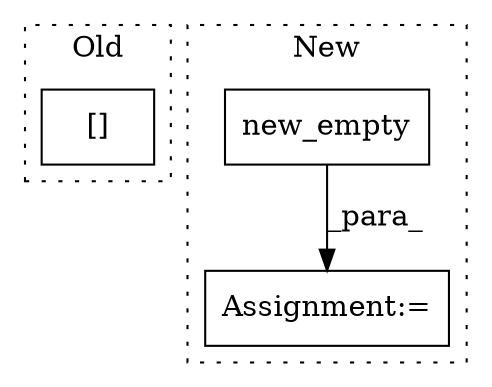 digraph G {
subgraph cluster0 {
1 [label="[]" a="2" s="469,503" l="11,2" shape="box"];
label = "Old";
style="dotted";
}
subgraph cluster1 {
2 [label="new_empty" a="32" s="384,401" l="10,1" shape="box"];
3 [label="Assignment:=" a="7" s="374" l="1" shape="box"];
label = "New";
style="dotted";
}
2 -> 3 [label="_para_"];
}
